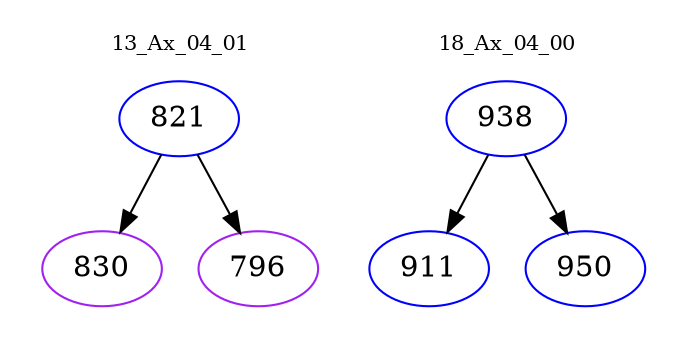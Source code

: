digraph{
subgraph cluster_0 {
color = white
label = "13_Ax_04_01";
fontsize=10;
T0_821 [label="821", color="blue"]
T0_821 -> T0_830 [color="black"]
T0_830 [label="830", color="purple"]
T0_821 -> T0_796 [color="black"]
T0_796 [label="796", color="purple"]
}
subgraph cluster_1 {
color = white
label = "18_Ax_04_00";
fontsize=10;
T1_938 [label="938", color="blue"]
T1_938 -> T1_911 [color="black"]
T1_911 [label="911", color="blue"]
T1_938 -> T1_950 [color="black"]
T1_950 [label="950", color="blue"]
}
}
